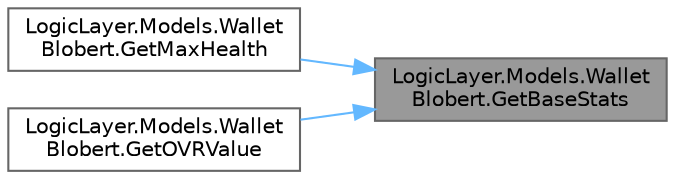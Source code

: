 digraph "LogicLayer.Models.WalletBlobert.GetBaseStats"
{
 // LATEX_PDF_SIZE
  bgcolor="transparent";
  edge [fontname=Helvetica,fontsize=10,labelfontname=Helvetica,labelfontsize=10];
  node [fontname=Helvetica,fontsize=10,shape=box,height=0.2,width=0.4];
  rankdir="RL";
  Node1 [id="Node000001",label="LogicLayer.Models.Wallet\lBlobert.GetBaseStats",height=0.2,width=0.4,color="gray40", fillcolor="grey60", style="filled", fontcolor="black",tooltip="Retrieves the base stats of the Blobert."];
  Node1 -> Node2 [id="edge1_Node000001_Node000002",dir="back",color="steelblue1",style="solid",tooltip=" "];
  Node2 [id="Node000002",label="LogicLayer.Models.Wallet\lBlobert.GetMaxHealth",height=0.2,width=0.4,color="grey40", fillcolor="white", style="filled",URL="$class_logic_layer_1_1_models_1_1_wallet_blobert.html#a0679e5696e427d9371a529b6c6a56f71",tooltip="Retrieves the maximum health of the Blobert based on the stats."];
  Node1 -> Node3 [id="edge2_Node000001_Node000003",dir="back",color="steelblue1",style="solid",tooltip=" "];
  Node3 [id="Node000003",label="LogicLayer.Models.Wallet\lBlobert.GetOVRValue",height=0.2,width=0.4,color="grey40", fillcolor="white", style="filled",URL="$class_logic_layer_1_1_models_1_1_wallet_blobert.html#a51bf987061a70c76b456c5cdc674f97a",tooltip="Calculate the OVR Value of the Blobert Based on its stats."];
}
